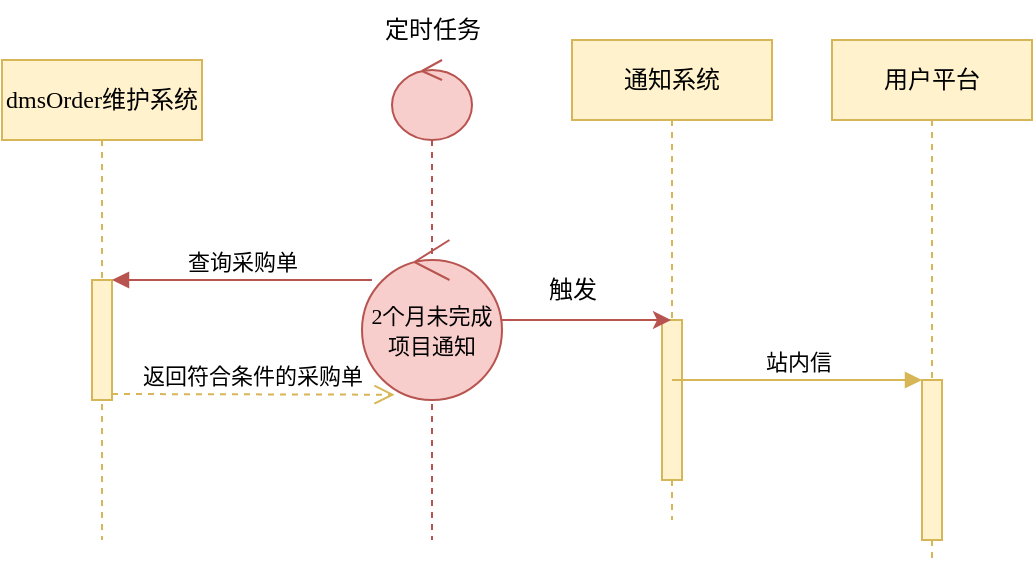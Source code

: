 <mxfile>
    <diagram id="9iKpBGwfzpTBbl5t8Gc0" name="Page-1">
        <mxGraphModel dx="1122" dy="533" grid="1" gridSize="10" guides="1" tooltips="1" connect="1" arrows="1" fold="1" page="1" pageScale="1" pageWidth="100" pageHeight="100" math="0" shadow="0">
            <root>
                <mxCell id="0"/>
                <mxCell id="1" parent="0"/>
                <mxCell id="7" value="" style="shape=umlLifeline;participant=umlControl;perimeter=lifelinePerimeter;whiteSpace=wrap;html=1;container=1;collapsible=0;recursiveResize=0;verticalAlign=top;spacingTop=36;outlineConnect=0;fontFamily=仿宋;fillColor=#f8cecc;strokeColor=#b85450;" vertex="1" parent="1">
                    <mxGeometry x="-5" y="-70" width="40" height="240" as="geometry"/>
                </mxCell>
                <mxCell id="11" value="通知系统" style="shape=umlLifeline;perimeter=lifelinePerimeter;whiteSpace=wrap;html=1;container=1;collapsible=0;recursiveResize=0;outlineConnect=0;fontFamily=仿宋;fillColor=#fff2cc;strokeColor=#d6b656;" vertex="1" parent="1">
                    <mxGeometry x="85" y="-80" width="100" height="240" as="geometry"/>
                </mxCell>
                <mxCell id="8" value="" style="html=1;points=[];perimeter=orthogonalPerimeter;fontFamily=仿宋;fillColor=#fff2cc;strokeColor=#d6b656;" vertex="1" parent="11">
                    <mxGeometry x="45" y="140" width="10" height="80" as="geometry"/>
                </mxCell>
                <mxCell id="21" style="edgeStyle=none;html=1;fontFamily=仿宋;fillColor=#f8cecc;strokeColor=#b85450;" edge="1" parent="1" source="20" target="11">
                    <mxGeometry relative="1" as="geometry"/>
                </mxCell>
                <mxCell id="20" value="&lt;span style=&quot;font-size: 11px; background-color: rgb(248, 206, 204);&quot;&gt;2个月未完成项目通知&lt;/span&gt;" style="ellipse;shape=umlControl;whiteSpace=wrap;html=1;fontFamily=仿宋;fillColor=#f8cecc;strokeColor=#b85450;" vertex="1" parent="1">
                    <mxGeometry x="-20" y="20" width="70" height="80" as="geometry"/>
                </mxCell>
                <mxCell id="23" value="用户平台" style="shape=umlLifeline;perimeter=lifelinePerimeter;whiteSpace=wrap;html=1;container=1;collapsible=0;recursiveResize=0;outlineConnect=0;fontFamily=仿宋;fillColor=#fff2cc;strokeColor=#d6b656;" vertex="1" parent="1">
                    <mxGeometry x="215" y="-80" width="100" height="260" as="geometry"/>
                </mxCell>
                <mxCell id="29" value="" style="html=1;points=[];perimeter=orthogonalPerimeter;fontFamily=仿宋;fillColor=#fff2cc;strokeColor=#d6b656;" vertex="1" parent="23">
                    <mxGeometry x="45" y="170" width="10" height="80" as="geometry"/>
                </mxCell>
                <mxCell id="30" value="站内信" style="html=1;verticalAlign=bottom;endArrow=block;entryX=0;entryY=0;fontFamily=仿宋;fillColor=#fff2cc;strokeColor=#d6b656;" edge="1" target="29" parent="1" source="11">
                    <mxGeometry relative="1" as="geometry">
                        <mxPoint x="190" y="90" as="sourcePoint"/>
                    </mxGeometry>
                </mxCell>
                <mxCell id="32" value="触发" style="text;html=1;align=center;verticalAlign=middle;resizable=0;points=[];autosize=1;strokeColor=none;fillColor=none;fontFamily=仿宋;" vertex="1" parent="1">
                    <mxGeometry x="60" y="30" width="50" height="30" as="geometry"/>
                </mxCell>
                <mxCell id="33" value="dmsOrder维护系统" style="shape=umlLifeline;perimeter=lifelinePerimeter;whiteSpace=wrap;html=1;container=1;collapsible=0;recursiveResize=0;outlineConnect=0;fontFamily=仿宋;fillColor=#fff2cc;strokeColor=#d6b656;" vertex="1" parent="1">
                    <mxGeometry x="-200" y="-70" width="100" height="240" as="geometry"/>
                </mxCell>
                <mxCell id="35" value="" style="html=1;points=[];perimeter=orthogonalPerimeter;fontFamily=仿宋;fillColor=#fff2cc;strokeColor=#d6b656;" vertex="1" parent="33">
                    <mxGeometry x="45" y="110" width="10" height="60" as="geometry"/>
                </mxCell>
                <mxCell id="36" value="查询采购单" style="html=1;verticalAlign=bottom;endArrow=block;entryX=1;entryY=0;exitX=0.071;exitY=0.25;exitDx=0;exitDy=0;exitPerimeter=0;fontFamily=仿宋;fillColor=#f8cecc;strokeColor=#b85450;" edge="1" target="35" parent="1" source="20">
                    <mxGeometry relative="1" as="geometry">
                        <mxPoint x="-50" y="40" as="sourcePoint"/>
                    </mxGeometry>
                </mxCell>
                <mxCell id="37" value="返回符合条件的采购单" style="html=1;verticalAlign=bottom;endArrow=open;dashed=1;endSize=8;exitX=1;exitY=0.95;entryX=0.233;entryY=0.967;entryDx=0;entryDy=0;entryPerimeter=0;fontFamily=仿宋;fillColor=#fff2cc;strokeColor=#d6b656;" edge="1" source="35" parent="1" target="20">
                    <mxGeometry relative="1" as="geometry">
                        <mxPoint x="-50" y="97" as="targetPoint"/>
                    </mxGeometry>
                </mxCell>
                <mxCell id="38" value="定时任务" style="text;html=1;align=center;verticalAlign=middle;resizable=0;points=[];autosize=1;strokeColor=none;fillColor=none;fontFamily=仿宋;" vertex="1" parent="1">
                    <mxGeometry x="-20" y="-100" width="70" height="30" as="geometry"/>
                </mxCell>
            </root>
        </mxGraphModel>
    </diagram>
</mxfile>